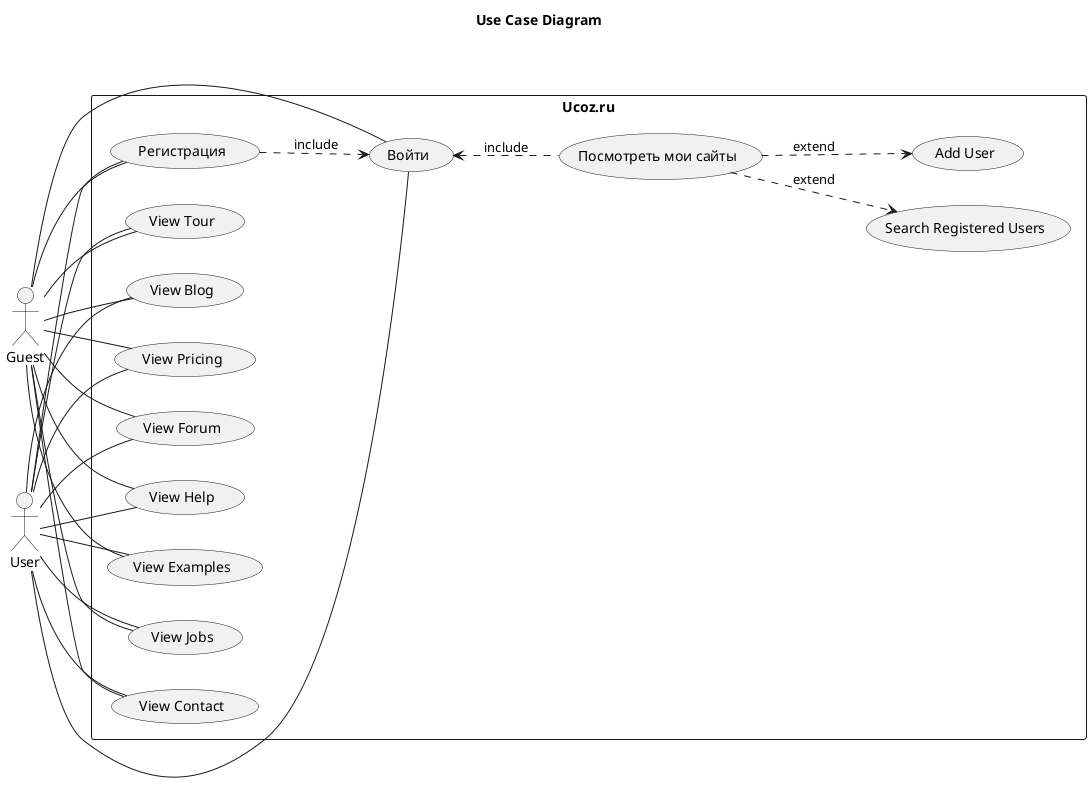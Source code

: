 @startuml usecase
left to right direction
skinparam packageStyle rectangle
title "Use Case Diagram"
actor User
actor Guest
rectangle "Ucoz.ru" as App {
  usecase "Регистрация" as SignUp
  usecase "Войти" as Login
  usecase "Посмотреть мои сайты" as MySites
  usecase "View Blog" as ViewBlog
  usecase "View Forum" as ViewForum
  usecase "View Examples" as ViewExamples
  usecase "View Tour" as ViewTour
  usecase "View Pricing" as ViewPricing
  usecase "View Jobs" as ViewJobs
  usecase "View Help" as ViewHelp
  usecase "View Contact" as ViewContact
  usecase "Search Registered Users" as SearchRegisteredUsers
  usecase "Add User" as AddUser


  Guest -- SignUp
  Guest -left- Login
  User -- ViewBlog
  Guest -- ViewBlog
  User -- ViewForum
  Guest -- ViewForum
  User -- ViewExamples
  Guest -- ViewExamples
  User -- ViewTour
  Guest -- ViewTour
  User -- ViewPricing
  Guest -- ViewPricing
  User -- ViewJobs
  Guest -- ViewJobs
  User -- ViewHelp
  Guest -- ViewHelp
  User -- ViewContact
  Guest -- ViewContact 

  SignUp ..> Login : include
  User -left- Login
  User -- SignUp
  MySites .up.> Login : include 
  MySites .down.> SearchRegisteredUsers : extend
  MySites .down.> AddUser : extend


}
@enduml